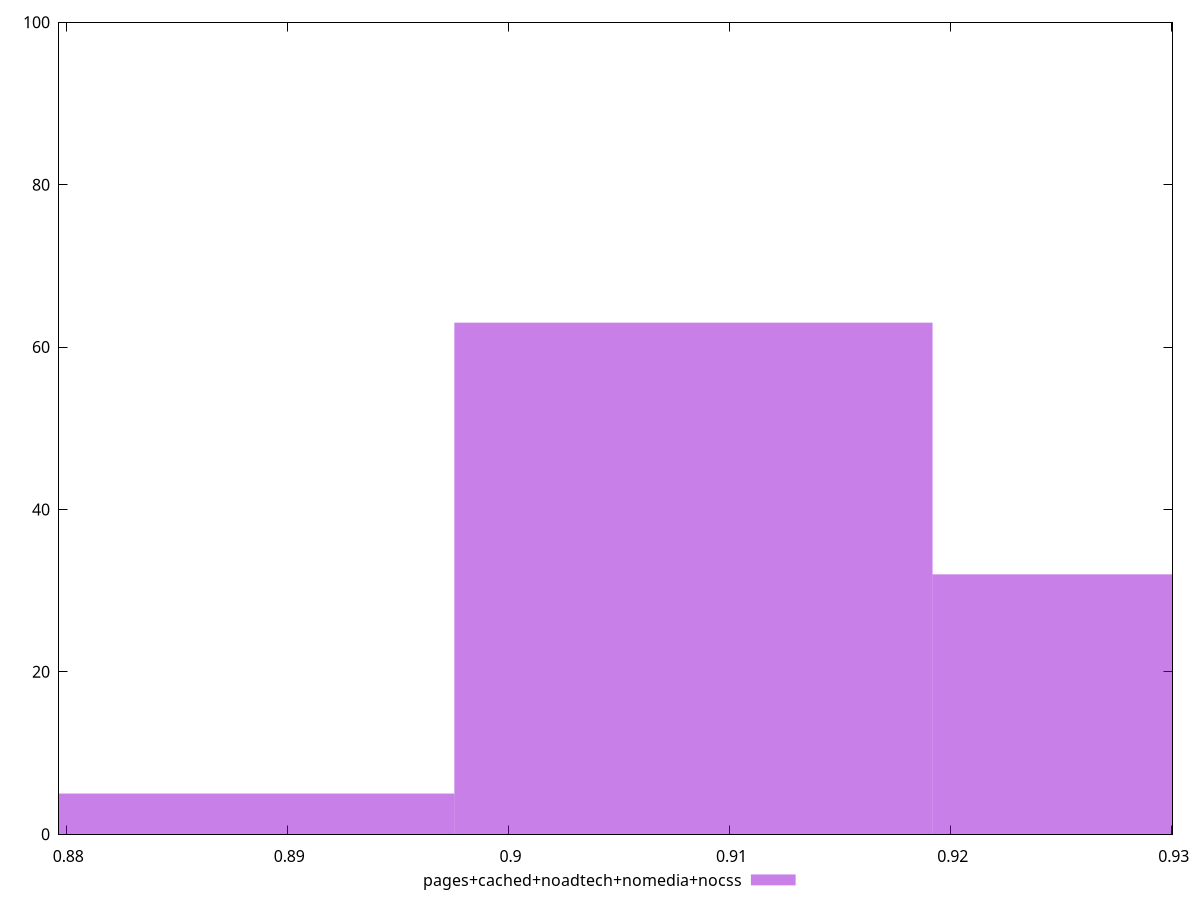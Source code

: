reset

$pagesCachedNoadtechNomediaNocss <<EOF
0.9083670297085472 63
0.9299948161301793 32
0.8867392432869151 5
EOF

set key outside below
set boxwidth 0.021627786421632076
set xrange [0.8796720674882483:0.9300339275443932]
set yrange [0:100]
set trange [0:100]
set style fill transparent solid 0.5 noborder
set terminal svg size 640, 490 enhanced background rgb 'white'
set output "report_00009_2021-02-08T22-37-41.559Z/meta/pScore/comparison/histogram/4_vs_5.svg"

plot $pagesCachedNoadtechNomediaNocss title "pages+cached+noadtech+nomedia+nocss" with boxes

reset
